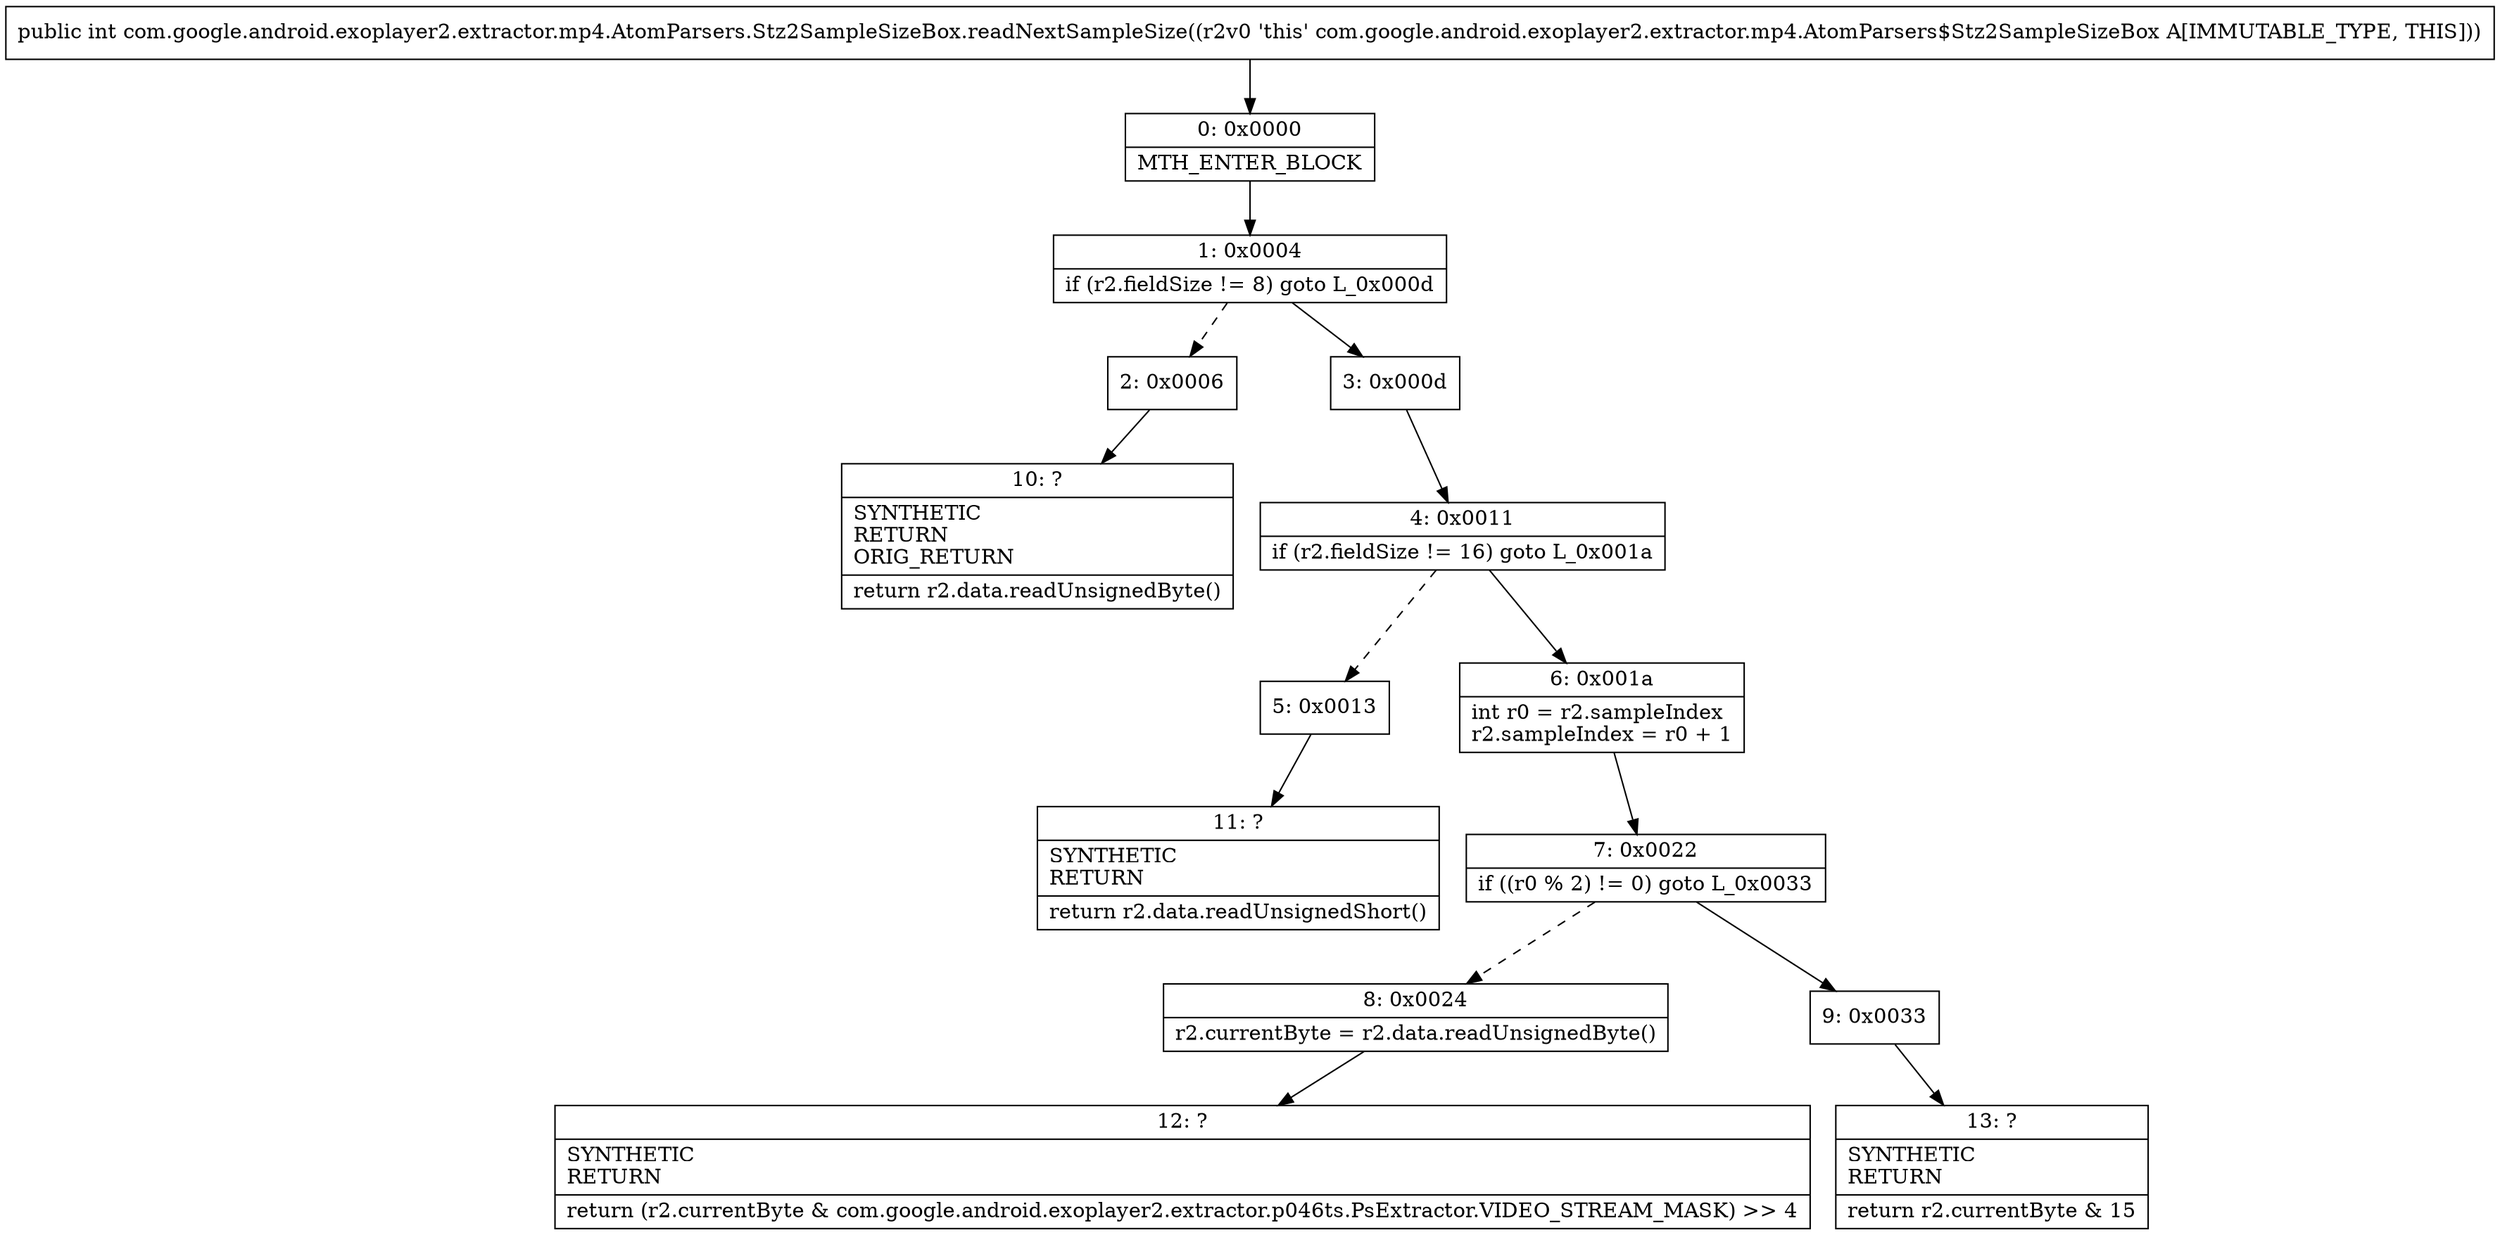 digraph "CFG forcom.google.android.exoplayer2.extractor.mp4.AtomParsers.Stz2SampleSizeBox.readNextSampleSize()I" {
Node_0 [shape=record,label="{0\:\ 0x0000|MTH_ENTER_BLOCK\l}"];
Node_1 [shape=record,label="{1\:\ 0x0004|if (r2.fieldSize != 8) goto L_0x000d\l}"];
Node_2 [shape=record,label="{2\:\ 0x0006}"];
Node_3 [shape=record,label="{3\:\ 0x000d}"];
Node_4 [shape=record,label="{4\:\ 0x0011|if (r2.fieldSize != 16) goto L_0x001a\l}"];
Node_5 [shape=record,label="{5\:\ 0x0013}"];
Node_6 [shape=record,label="{6\:\ 0x001a|int r0 = r2.sampleIndex\lr2.sampleIndex = r0 + 1\l}"];
Node_7 [shape=record,label="{7\:\ 0x0022|if ((r0 % 2) != 0) goto L_0x0033\l}"];
Node_8 [shape=record,label="{8\:\ 0x0024|r2.currentByte = r2.data.readUnsignedByte()\l}"];
Node_9 [shape=record,label="{9\:\ 0x0033}"];
Node_10 [shape=record,label="{10\:\ ?|SYNTHETIC\lRETURN\lORIG_RETURN\l|return r2.data.readUnsignedByte()\l}"];
Node_11 [shape=record,label="{11\:\ ?|SYNTHETIC\lRETURN\l|return r2.data.readUnsignedShort()\l}"];
Node_12 [shape=record,label="{12\:\ ?|SYNTHETIC\lRETURN\l|return (r2.currentByte & com.google.android.exoplayer2.extractor.p046ts.PsExtractor.VIDEO_STREAM_MASK) \>\> 4\l}"];
Node_13 [shape=record,label="{13\:\ ?|SYNTHETIC\lRETURN\l|return r2.currentByte & 15\l}"];
MethodNode[shape=record,label="{public int com.google.android.exoplayer2.extractor.mp4.AtomParsers.Stz2SampleSizeBox.readNextSampleSize((r2v0 'this' com.google.android.exoplayer2.extractor.mp4.AtomParsers$Stz2SampleSizeBox A[IMMUTABLE_TYPE, THIS])) }"];
MethodNode -> Node_0;
Node_0 -> Node_1;
Node_1 -> Node_2[style=dashed];
Node_1 -> Node_3;
Node_2 -> Node_10;
Node_3 -> Node_4;
Node_4 -> Node_5[style=dashed];
Node_4 -> Node_6;
Node_5 -> Node_11;
Node_6 -> Node_7;
Node_7 -> Node_8[style=dashed];
Node_7 -> Node_9;
Node_8 -> Node_12;
Node_9 -> Node_13;
}

